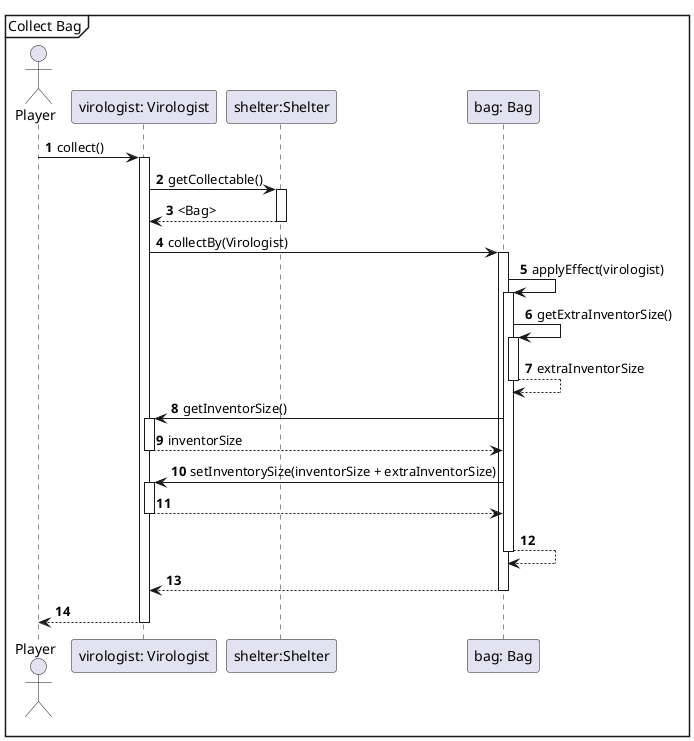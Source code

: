 @startuml
'https://plantuml.com/sequence-diagram

autonumber

mainframe Collect Bag

actor Player

Player -> "virologist: Virologist": collect()
Activate "virologist: Virologist"

"virologist: Virologist" -> "shelter:Shelter": getCollectable()
Activate "shelter:Shelter"
"shelter:Shelter" --> "virologist: Virologist": <Bag>
Deactivate "shelter:Shelter"

"virologist: Virologist" -> "bag: Bag": collectBy(Virologist)
Activate "bag: Bag"


"bag: Bag" -> "bag: Bag"++ : applyEffect(virologist)

'Itt miért kéri le magától a méretét?
"bag: Bag" -> "bag: Bag"++ : getExtraInventorSize()
"bag: Bag" --> "bag: Bag"-- : extraInventorSize

"bag: Bag" -> "virologist: Virologist"++ : getInventorSize()
"virologist: Virologist" --> "bag: Bag"-- : inventorSize

"bag: Bag" -> "virologist: Virologist"++ : setInventorySize(inventorSize + extraInventorSize)
"virologist: Virologist" --> "bag: Bag"--

"bag: Bag" --> "bag: Bag"--:

"bag: Bag" --> "virologist: Virologist"--


Deactivate "bag: Bag"



"virologist: Virologist" --> Player
Deactivate "virologist: Virologist"

@enduml